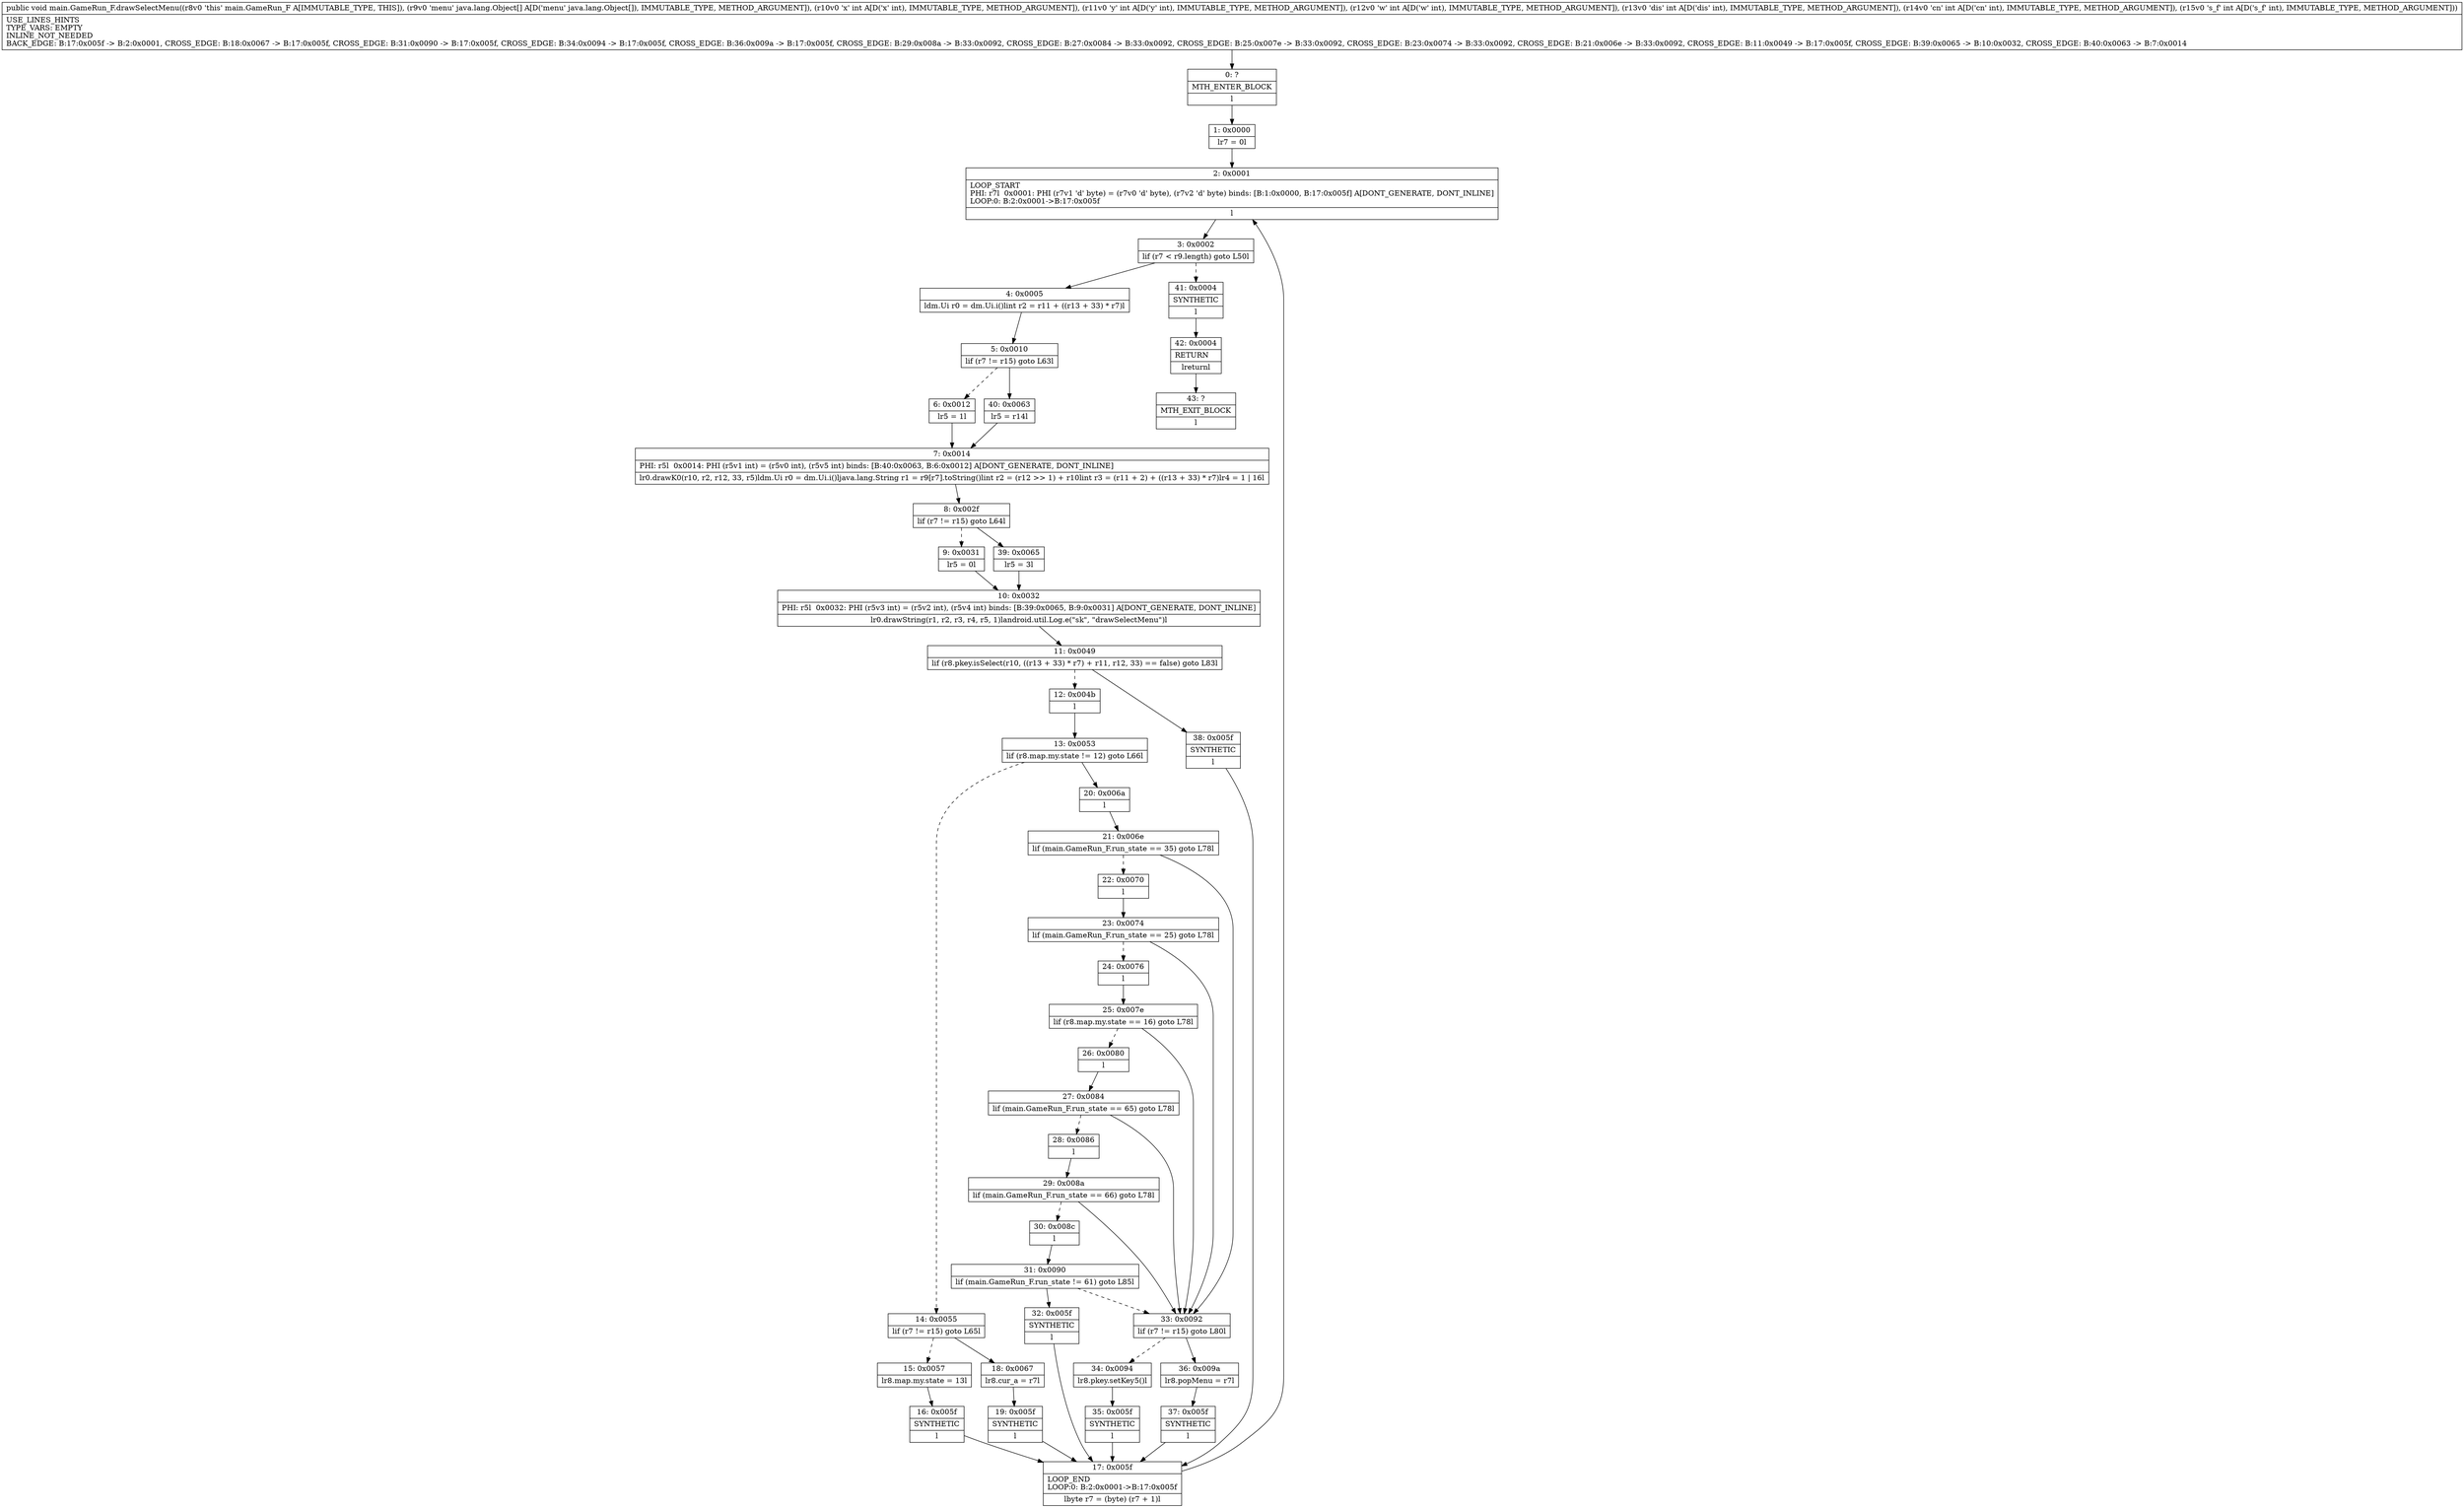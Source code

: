digraph "CFG formain.GameRun_F.drawSelectMenu([Ljava\/lang\/Object;IIIIII)V" {
Node_0 [shape=record,label="{0\:\ ?|MTH_ENTER_BLOCK\l|l}"];
Node_1 [shape=record,label="{1\:\ 0x0000|lr7 = 0l}"];
Node_2 [shape=record,label="{2\:\ 0x0001|LOOP_START\lPHI: r7l  0x0001: PHI (r7v1 'd' byte) = (r7v0 'd' byte), (r7v2 'd' byte) binds: [B:1:0x0000, B:17:0x005f] A[DONT_GENERATE, DONT_INLINE]\lLOOP:0: B:2:0x0001\-\>B:17:0x005f\l|l}"];
Node_3 [shape=record,label="{3\:\ 0x0002|lif (r7 \< r9.length) goto L50l}"];
Node_4 [shape=record,label="{4\:\ 0x0005|ldm.Ui r0 = dm.Ui.i()lint r2 = r11 + ((r13 + 33) * r7)l}"];
Node_5 [shape=record,label="{5\:\ 0x0010|lif (r7 != r15) goto L63l}"];
Node_6 [shape=record,label="{6\:\ 0x0012|lr5 = 1l}"];
Node_7 [shape=record,label="{7\:\ 0x0014|PHI: r5l  0x0014: PHI (r5v1 int) = (r5v0 int), (r5v5 int) binds: [B:40:0x0063, B:6:0x0012] A[DONT_GENERATE, DONT_INLINE]\l|lr0.drawK0(r10, r2, r12, 33, r5)ldm.Ui r0 = dm.Ui.i()ljava.lang.String r1 = r9[r7].toString()lint r2 = (r12 \>\> 1) + r10lint r3 = (r11 + 2) + ((r13 + 33) * r7)lr4 = 1 \| 16l}"];
Node_8 [shape=record,label="{8\:\ 0x002f|lif (r7 != r15) goto L64l}"];
Node_9 [shape=record,label="{9\:\ 0x0031|lr5 = 0l}"];
Node_10 [shape=record,label="{10\:\ 0x0032|PHI: r5l  0x0032: PHI (r5v3 int) = (r5v2 int), (r5v4 int) binds: [B:39:0x0065, B:9:0x0031] A[DONT_GENERATE, DONT_INLINE]\l|lr0.drawString(r1, r2, r3, r4, r5, 1)landroid.util.Log.e(\"sk\", \"drawSelectMenu\")l}"];
Node_11 [shape=record,label="{11\:\ 0x0049|lif (r8.pkey.isSelect(r10, ((r13 + 33) * r7) + r11, r12, 33) == false) goto L83l}"];
Node_12 [shape=record,label="{12\:\ 0x004b|l}"];
Node_13 [shape=record,label="{13\:\ 0x0053|lif (r8.map.my.state != 12) goto L66l}"];
Node_14 [shape=record,label="{14\:\ 0x0055|lif (r7 != r15) goto L65l}"];
Node_15 [shape=record,label="{15\:\ 0x0057|lr8.map.my.state = 13l}"];
Node_16 [shape=record,label="{16\:\ 0x005f|SYNTHETIC\l|l}"];
Node_17 [shape=record,label="{17\:\ 0x005f|LOOP_END\lLOOP:0: B:2:0x0001\-\>B:17:0x005f\l|lbyte r7 = (byte) (r7 + 1)l}"];
Node_18 [shape=record,label="{18\:\ 0x0067|lr8.cur_a = r7l}"];
Node_19 [shape=record,label="{19\:\ 0x005f|SYNTHETIC\l|l}"];
Node_20 [shape=record,label="{20\:\ 0x006a|l}"];
Node_21 [shape=record,label="{21\:\ 0x006e|lif (main.GameRun_F.run_state == 35) goto L78l}"];
Node_22 [shape=record,label="{22\:\ 0x0070|l}"];
Node_23 [shape=record,label="{23\:\ 0x0074|lif (main.GameRun_F.run_state == 25) goto L78l}"];
Node_24 [shape=record,label="{24\:\ 0x0076|l}"];
Node_25 [shape=record,label="{25\:\ 0x007e|lif (r8.map.my.state == 16) goto L78l}"];
Node_26 [shape=record,label="{26\:\ 0x0080|l}"];
Node_27 [shape=record,label="{27\:\ 0x0084|lif (main.GameRun_F.run_state == 65) goto L78l}"];
Node_28 [shape=record,label="{28\:\ 0x0086|l}"];
Node_29 [shape=record,label="{29\:\ 0x008a|lif (main.GameRun_F.run_state == 66) goto L78l}"];
Node_30 [shape=record,label="{30\:\ 0x008c|l}"];
Node_31 [shape=record,label="{31\:\ 0x0090|lif (main.GameRun_F.run_state != 61) goto L85l}"];
Node_32 [shape=record,label="{32\:\ 0x005f|SYNTHETIC\l|l}"];
Node_33 [shape=record,label="{33\:\ 0x0092|lif (r7 != r15) goto L80l}"];
Node_34 [shape=record,label="{34\:\ 0x0094|lr8.pkey.setKey5()l}"];
Node_35 [shape=record,label="{35\:\ 0x005f|SYNTHETIC\l|l}"];
Node_36 [shape=record,label="{36\:\ 0x009a|lr8.popMenu = r7l}"];
Node_37 [shape=record,label="{37\:\ 0x005f|SYNTHETIC\l|l}"];
Node_38 [shape=record,label="{38\:\ 0x005f|SYNTHETIC\l|l}"];
Node_39 [shape=record,label="{39\:\ 0x0065|lr5 = 3l}"];
Node_40 [shape=record,label="{40\:\ 0x0063|lr5 = r14l}"];
Node_41 [shape=record,label="{41\:\ 0x0004|SYNTHETIC\l|l}"];
Node_42 [shape=record,label="{42\:\ 0x0004|RETURN\l|lreturnl}"];
Node_43 [shape=record,label="{43\:\ ?|MTH_EXIT_BLOCK\l|l}"];
MethodNode[shape=record,label="{public void main.GameRun_F.drawSelectMenu((r8v0 'this' main.GameRun_F A[IMMUTABLE_TYPE, THIS]), (r9v0 'menu' java.lang.Object[] A[D('menu' java.lang.Object[]), IMMUTABLE_TYPE, METHOD_ARGUMENT]), (r10v0 'x' int A[D('x' int), IMMUTABLE_TYPE, METHOD_ARGUMENT]), (r11v0 'y' int A[D('y' int), IMMUTABLE_TYPE, METHOD_ARGUMENT]), (r12v0 'w' int A[D('w' int), IMMUTABLE_TYPE, METHOD_ARGUMENT]), (r13v0 'dis' int A[D('dis' int), IMMUTABLE_TYPE, METHOD_ARGUMENT]), (r14v0 'cn' int A[D('cn' int), IMMUTABLE_TYPE, METHOD_ARGUMENT]), (r15v0 's_f' int A[D('s_f' int), IMMUTABLE_TYPE, METHOD_ARGUMENT]))  | USE_LINES_HINTS\lTYPE_VARS: EMPTY\lINLINE_NOT_NEEDED\lBACK_EDGE: B:17:0x005f \-\> B:2:0x0001, CROSS_EDGE: B:18:0x0067 \-\> B:17:0x005f, CROSS_EDGE: B:31:0x0090 \-\> B:17:0x005f, CROSS_EDGE: B:34:0x0094 \-\> B:17:0x005f, CROSS_EDGE: B:36:0x009a \-\> B:17:0x005f, CROSS_EDGE: B:29:0x008a \-\> B:33:0x0092, CROSS_EDGE: B:27:0x0084 \-\> B:33:0x0092, CROSS_EDGE: B:25:0x007e \-\> B:33:0x0092, CROSS_EDGE: B:23:0x0074 \-\> B:33:0x0092, CROSS_EDGE: B:21:0x006e \-\> B:33:0x0092, CROSS_EDGE: B:11:0x0049 \-\> B:17:0x005f, CROSS_EDGE: B:39:0x0065 \-\> B:10:0x0032, CROSS_EDGE: B:40:0x0063 \-\> B:7:0x0014\l}"];
MethodNode -> Node_0;
Node_0 -> Node_1;
Node_1 -> Node_2;
Node_2 -> Node_3;
Node_3 -> Node_4;
Node_3 -> Node_41[style=dashed];
Node_4 -> Node_5;
Node_5 -> Node_6[style=dashed];
Node_5 -> Node_40;
Node_6 -> Node_7;
Node_7 -> Node_8;
Node_8 -> Node_9[style=dashed];
Node_8 -> Node_39;
Node_9 -> Node_10;
Node_10 -> Node_11;
Node_11 -> Node_12[style=dashed];
Node_11 -> Node_38;
Node_12 -> Node_13;
Node_13 -> Node_14[style=dashed];
Node_13 -> Node_20;
Node_14 -> Node_15[style=dashed];
Node_14 -> Node_18;
Node_15 -> Node_16;
Node_16 -> Node_17;
Node_17 -> Node_2;
Node_18 -> Node_19;
Node_19 -> Node_17;
Node_20 -> Node_21;
Node_21 -> Node_22[style=dashed];
Node_21 -> Node_33;
Node_22 -> Node_23;
Node_23 -> Node_24[style=dashed];
Node_23 -> Node_33;
Node_24 -> Node_25;
Node_25 -> Node_26[style=dashed];
Node_25 -> Node_33;
Node_26 -> Node_27;
Node_27 -> Node_28[style=dashed];
Node_27 -> Node_33;
Node_28 -> Node_29;
Node_29 -> Node_30[style=dashed];
Node_29 -> Node_33;
Node_30 -> Node_31;
Node_31 -> Node_33[style=dashed];
Node_31 -> Node_32;
Node_32 -> Node_17;
Node_33 -> Node_34[style=dashed];
Node_33 -> Node_36;
Node_34 -> Node_35;
Node_35 -> Node_17;
Node_36 -> Node_37;
Node_37 -> Node_17;
Node_38 -> Node_17;
Node_39 -> Node_10;
Node_40 -> Node_7;
Node_41 -> Node_42;
Node_42 -> Node_43;
}

